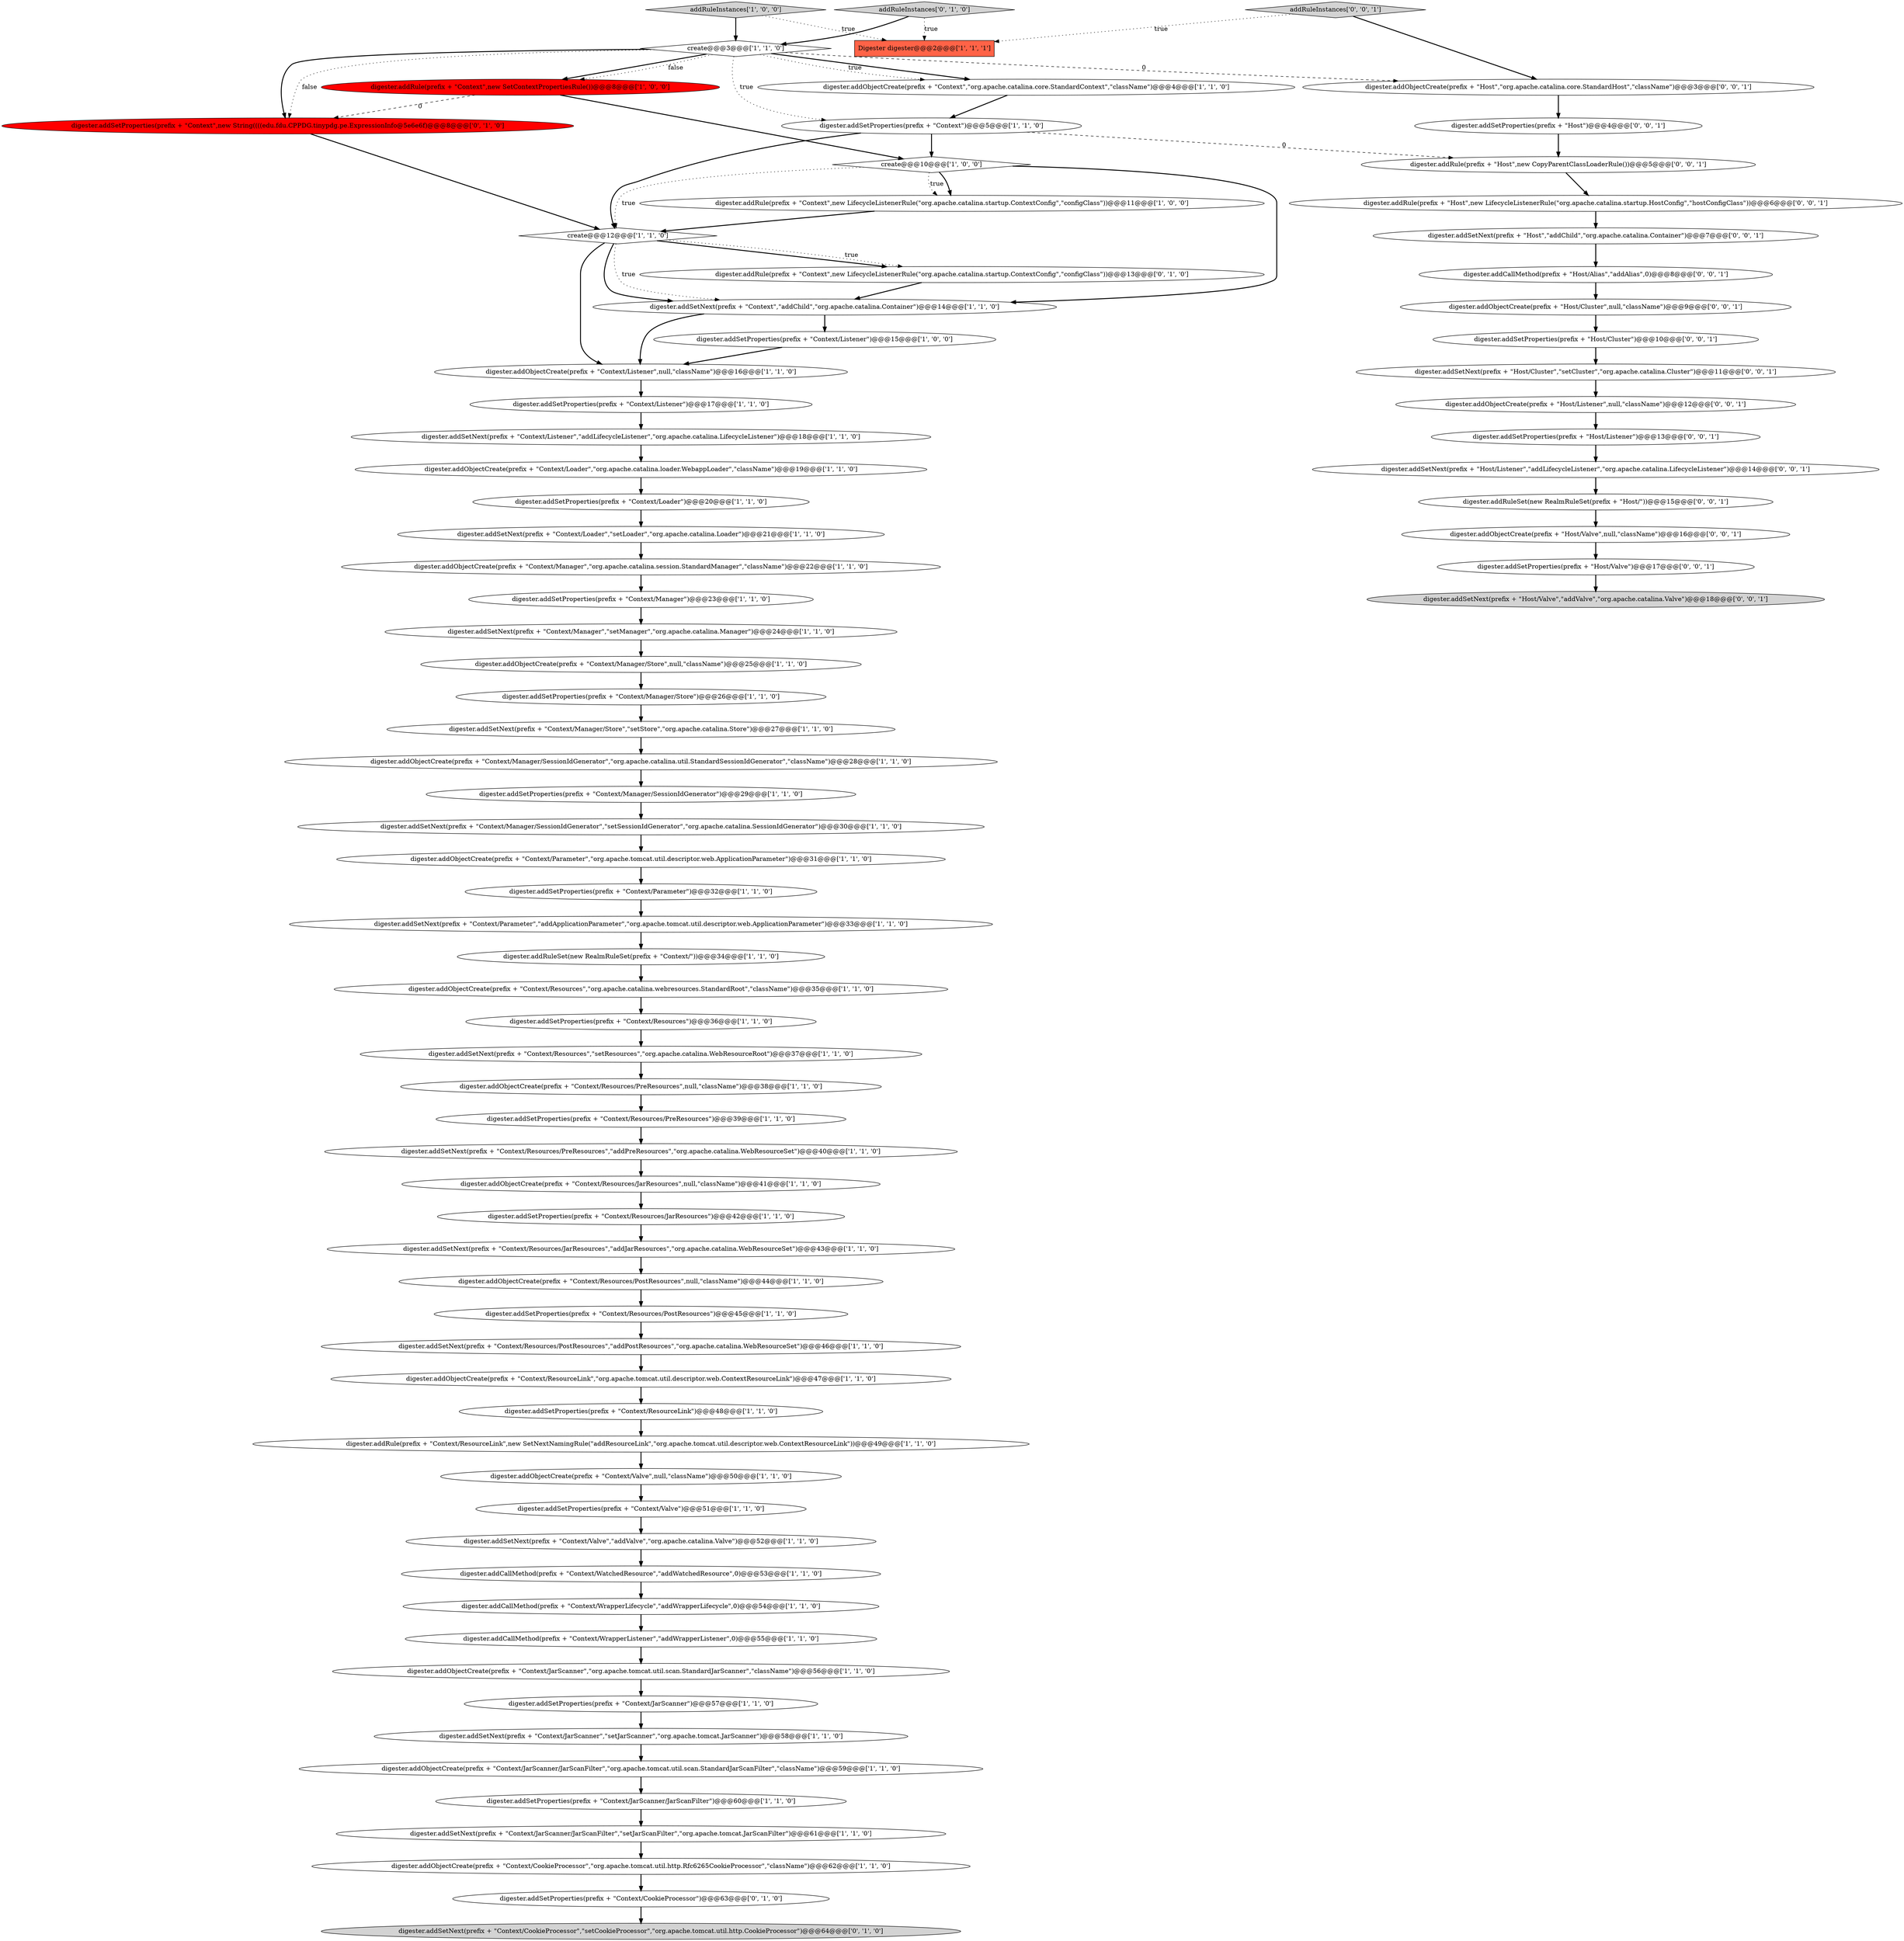 digraph {
27 [style = filled, label = "digester.addObjectCreate(prefix + \"Context/Manager/Store\",null,\"className\")@@@25@@@['1', '1', '0']", fillcolor = white, shape = ellipse image = "AAA0AAABBB1BBB"];
77 [style = filled, label = "digester.addSetProperties(prefix + \"Host/Cluster\")@@@10@@@['0', '0', '1']", fillcolor = white, shape = ellipse image = "AAA0AAABBB3BBB"];
60 [style = filled, label = "addRuleInstances['0', '1', '0']", fillcolor = lightgray, shape = diamond image = "AAA0AAABBB2BBB"];
17 [style = filled, label = "digester.addSetNext(prefix + \"Context/Loader\",\"setLoader\",\"org.apache.catalina.Loader\")@@@21@@@['1', '1', '0']", fillcolor = white, shape = ellipse image = "AAA0AAABBB1BBB"];
47 [style = filled, label = "Digester digester@@@2@@@['1', '1', '1']", fillcolor = tomato, shape = box image = "AAA0AAABBB1BBB"];
3 [style = filled, label = "digester.addCallMethod(prefix + \"Context/WrapperLifecycle\",\"addWrapperLifecycle\",0)@@@54@@@['1', '1', '0']", fillcolor = white, shape = ellipse image = "AAA0AAABBB1BBB"];
32 [style = filled, label = "create@@@12@@@['1', '1', '0']", fillcolor = white, shape = diamond image = "AAA0AAABBB1BBB"];
59 [style = filled, label = "digester.addSetProperties(prefix + \"Context/CookieProcessor\")@@@63@@@['0', '1', '0']", fillcolor = white, shape = ellipse image = "AAA0AAABBB2BBB"];
61 [style = filled, label = "digester.addRule(prefix + \"Context\",new LifecycleListenerRule(\"org.apache.catalina.startup.ContextConfig\",\"configClass\"))@@@13@@@['0', '1', '0']", fillcolor = white, shape = ellipse image = "AAA0AAABBB2BBB"];
74 [style = filled, label = "digester.addSetNext(prefix + \"Host\",\"addChild\",\"org.apache.catalina.Container\")@@@7@@@['0', '0', '1']", fillcolor = white, shape = ellipse image = "AAA0AAABBB3BBB"];
12 [style = filled, label = "digester.addObjectCreate(prefix + \"Context/JarScanner\",\"org.apache.tomcat.util.scan.StandardJarScanner\",\"className\")@@@56@@@['1', '1', '0']", fillcolor = white, shape = ellipse image = "AAA0AAABBB1BBB"];
39 [style = filled, label = "digester.addSetProperties(prefix + \"Context/Manager/Store\")@@@26@@@['1', '1', '0']", fillcolor = white, shape = ellipse image = "AAA0AAABBB1BBB"];
40 [style = filled, label = "digester.addCallMethod(prefix + \"Context/WrapperListener\",\"addWrapperListener\",0)@@@55@@@['1', '1', '0']", fillcolor = white, shape = ellipse image = "AAA0AAABBB1BBB"];
55 [style = filled, label = "digester.addSetProperties(prefix + \"Context/Resources/PostResources\")@@@45@@@['1', '1', '0']", fillcolor = white, shape = ellipse image = "AAA0AAABBB1BBB"];
57 [style = filled, label = "digester.addRule(prefix + \"Context\",new SetContextPropertiesRule())@@@8@@@['1', '0', '0']", fillcolor = red, shape = ellipse image = "AAA1AAABBB1BBB"];
11 [style = filled, label = "digester.addSetProperties(prefix + \"Context/Parameter\")@@@32@@@['1', '1', '0']", fillcolor = white, shape = ellipse image = "AAA0AAABBB1BBB"];
31 [style = filled, label = "digester.addSetProperties(prefix + \"Context/JarScanner\")@@@57@@@['1', '1', '0']", fillcolor = white, shape = ellipse image = "AAA0AAABBB1BBB"];
7 [style = filled, label = "digester.addObjectCreate(prefix + \"Context/Resources/JarResources\",null,\"className\")@@@41@@@['1', '1', '0']", fillcolor = white, shape = ellipse image = "AAA0AAABBB1BBB"];
29 [style = filled, label = "digester.addObjectCreate(prefix + \"Context/Loader\",\"org.apache.catalina.loader.WebappLoader\",\"className\")@@@19@@@['1', '1', '0']", fillcolor = white, shape = ellipse image = "AAA0AAABBB1BBB"];
6 [style = filled, label = "digester.addSetNext(prefix + \"Context/Listener\",\"addLifecycleListener\",\"org.apache.catalina.LifecycleListener\")@@@18@@@['1', '1', '0']", fillcolor = white, shape = ellipse image = "AAA0AAABBB1BBB"];
33 [style = filled, label = "digester.addSetNext(prefix + \"Context\",\"addChild\",\"org.apache.catalina.Container\")@@@14@@@['1', '1', '0']", fillcolor = white, shape = ellipse image = "AAA0AAABBB1BBB"];
20 [style = filled, label = "digester.addSetProperties(prefix + \"Context/Listener\")@@@17@@@['1', '1', '0']", fillcolor = white, shape = ellipse image = "AAA0AAABBB1BBB"];
78 [style = filled, label = "digester.addSetProperties(prefix + \"Host/Listener\")@@@13@@@['0', '0', '1']", fillcolor = white, shape = ellipse image = "AAA0AAABBB3BBB"];
48 [style = filled, label = "digester.addSetNext(prefix + \"Context/Manager/SessionIdGenerator\",\"setSessionIdGenerator\",\"org.apache.catalina.SessionIdGenerator\")@@@30@@@['1', '1', '0']", fillcolor = white, shape = ellipse image = "AAA0AAABBB1BBB"];
46 [style = filled, label = "digester.addSetNext(prefix + \"Context/Resources/PreResources\",\"addPreResources\",\"org.apache.catalina.WebResourceSet\")@@@40@@@['1', '1', '0']", fillcolor = white, shape = ellipse image = "AAA0AAABBB1BBB"];
28 [style = filled, label = "digester.addSetProperties(prefix + \"Context/Resources/JarResources\")@@@42@@@['1', '1', '0']", fillcolor = white, shape = ellipse image = "AAA0AAABBB1BBB"];
44 [style = filled, label = "digester.addSetProperties(prefix + \"Context/Listener\")@@@15@@@['1', '0', '0']", fillcolor = white, shape = ellipse image = "AAA0AAABBB1BBB"];
16 [style = filled, label = "digester.addSetNext(prefix + \"Context/Resources/PostResources\",\"addPostResources\",\"org.apache.catalina.WebResourceSet\")@@@46@@@['1', '1', '0']", fillcolor = white, shape = ellipse image = "AAA0AAABBB1BBB"];
43 [style = filled, label = "digester.addSetNext(prefix + \"Context/Parameter\",\"addApplicationParameter\",\"org.apache.tomcat.util.descriptor.web.ApplicationParameter\")@@@33@@@['1', '1', '0']", fillcolor = white, shape = ellipse image = "AAA0AAABBB1BBB"];
49 [style = filled, label = "digester.addSetNext(prefix + \"Context/JarScanner/JarScanFilter\",\"setJarScanFilter\",\"org.apache.tomcat.JarScanFilter\")@@@61@@@['1', '1', '0']", fillcolor = white, shape = ellipse image = "AAA0AAABBB1BBB"];
52 [style = filled, label = "digester.addSetNext(prefix + \"Context/JarScanner\",\"setJarScanner\",\"org.apache.tomcat.JarScanner\")@@@58@@@['1', '1', '0']", fillcolor = white, shape = ellipse image = "AAA0AAABBB1BBB"];
62 [style = filled, label = "digester.addSetProperties(prefix + \"Context\",new String((((edu.fdu.CPPDG.tinypdg.pe.ExpressionInfo@5e6e6f)@@@8@@@['0', '1', '0']", fillcolor = red, shape = ellipse image = "AAA1AAABBB2BBB"];
30 [style = filled, label = "digester.addSetProperties(prefix + \"Context/Resources\")@@@36@@@['1', '1', '0']", fillcolor = white, shape = ellipse image = "AAA0AAABBB1BBB"];
68 [style = filled, label = "digester.addRule(prefix + \"Host\",new CopyParentClassLoaderRule())@@@5@@@['0', '0', '1']", fillcolor = white, shape = ellipse image = "AAA0AAABBB3BBB"];
69 [style = filled, label = "digester.addObjectCreate(prefix + \"Host/Valve\",null,\"className\")@@@16@@@['0', '0', '1']", fillcolor = white, shape = ellipse image = "AAA0AAABBB3BBB"];
75 [style = filled, label = "digester.addObjectCreate(prefix + \"Host/Cluster\",null,\"className\")@@@9@@@['0', '0', '1']", fillcolor = white, shape = ellipse image = "AAA0AAABBB3BBB"];
2 [style = filled, label = "digester.addSetProperties(prefix + \"Context/Resources/PreResources\")@@@39@@@['1', '1', '0']", fillcolor = white, shape = ellipse image = "AAA0AAABBB1BBB"];
54 [style = filled, label = "create@@@10@@@['1', '0', '0']", fillcolor = white, shape = diamond image = "AAA0AAABBB1BBB"];
42 [style = filled, label = "digester.addSetNext(prefix + \"Context/Resources/JarResources\",\"addJarResources\",\"org.apache.catalina.WebResourceSet\")@@@43@@@['1', '1', '0']", fillcolor = white, shape = ellipse image = "AAA0AAABBB1BBB"];
19 [style = filled, label = "digester.addRule(prefix + \"Context\",new LifecycleListenerRule(\"org.apache.catalina.startup.ContextConfig\",\"configClass\"))@@@11@@@['1', '0', '0']", fillcolor = white, shape = ellipse image = "AAA0AAABBB1BBB"];
25 [style = filled, label = "digester.addSetNext(prefix + \"Context/Valve\",\"addValve\",\"org.apache.catalina.Valve\")@@@52@@@['1', '1', '0']", fillcolor = white, shape = ellipse image = "AAA0AAABBB1BBB"];
76 [style = filled, label = "digester.addObjectCreate(prefix + \"Host/Listener\",null,\"className\")@@@12@@@['0', '0', '1']", fillcolor = white, shape = ellipse image = "AAA0AAABBB3BBB"];
37 [style = filled, label = "digester.addSetProperties(prefix + \"Context\")@@@5@@@['1', '1', '0']", fillcolor = white, shape = ellipse image = "AAA0AAABBB1BBB"];
21 [style = filled, label = "digester.addSetProperties(prefix + \"Context/Manager\")@@@23@@@['1', '1', '0']", fillcolor = white, shape = ellipse image = "AAA0AAABBB1BBB"];
10 [style = filled, label = "digester.addObjectCreate(prefix + \"Context/Manager/SessionIdGenerator\",\"org.apache.catalina.util.StandardSessionIdGenerator\",\"className\")@@@28@@@['1', '1', '0']", fillcolor = white, shape = ellipse image = "AAA0AAABBB1BBB"];
67 [style = filled, label = "digester.addSetNext(prefix + \"Host/Valve\",\"addValve\",\"org.apache.catalina.Valve\")@@@18@@@['0', '0', '1']", fillcolor = lightgray, shape = ellipse image = "AAA0AAABBB3BBB"];
24 [style = filled, label = "digester.addObjectCreate(prefix + \"Context/Valve\",null,\"className\")@@@50@@@['1', '1', '0']", fillcolor = white, shape = ellipse image = "AAA0AAABBB1BBB"];
5 [style = filled, label = "digester.addSetProperties(prefix + \"Context/Manager/SessionIdGenerator\")@@@29@@@['1', '1', '0']", fillcolor = white, shape = ellipse image = "AAA0AAABBB1BBB"];
18 [style = filled, label = "digester.addObjectCreate(prefix + \"Context/ResourceLink\",\"org.apache.tomcat.util.descriptor.web.ContextResourceLink\")@@@47@@@['1', '1', '0']", fillcolor = white, shape = ellipse image = "AAA0AAABBB1BBB"];
14 [style = filled, label = "digester.addObjectCreate(prefix + \"Context/Resources/PostResources\",null,\"className\")@@@44@@@['1', '1', '0']", fillcolor = white, shape = ellipse image = "AAA0AAABBB1BBB"];
36 [style = filled, label = "digester.addRuleSet(new RealmRuleSet(prefix + \"Context/\"))@@@34@@@['1', '1', '0']", fillcolor = white, shape = ellipse image = "AAA0AAABBB1BBB"];
4 [style = filled, label = "digester.addRule(prefix + \"Context/ResourceLink\",new SetNextNamingRule(\"addResourceLink\",\"org.apache.tomcat.util.descriptor.web.ContextResourceLink\"))@@@49@@@['1', '1', '0']", fillcolor = white, shape = ellipse image = "AAA0AAABBB1BBB"];
41 [style = filled, label = "digester.addSetNext(prefix + \"Context/Resources\",\"setResources\",\"org.apache.catalina.WebResourceRoot\")@@@37@@@['1', '1', '0']", fillcolor = white, shape = ellipse image = "AAA0AAABBB1BBB"];
51 [style = filled, label = "digester.addSetProperties(prefix + \"Context/Valve\")@@@51@@@['1', '1', '0']", fillcolor = white, shape = ellipse image = "AAA0AAABBB1BBB"];
53 [style = filled, label = "digester.addSetProperties(prefix + \"Context/JarScanner/JarScanFilter\")@@@60@@@['1', '1', '0']", fillcolor = white, shape = ellipse image = "AAA0AAABBB1BBB"];
70 [style = filled, label = "digester.addSetNext(prefix + \"Host/Cluster\",\"setCluster\",\"org.apache.catalina.Cluster\")@@@11@@@['0', '0', '1']", fillcolor = white, shape = ellipse image = "AAA0AAABBB3BBB"];
0 [style = filled, label = "digester.addObjectCreate(prefix + \"Context/Resources/PreResources\",null,\"className\")@@@38@@@['1', '1', '0']", fillcolor = white, shape = ellipse image = "AAA0AAABBB1BBB"];
45 [style = filled, label = "digester.addSetProperties(prefix + \"Context/ResourceLink\")@@@48@@@['1', '1', '0']", fillcolor = white, shape = ellipse image = "AAA0AAABBB1BBB"];
63 [style = filled, label = "digester.addSetProperties(prefix + \"Host\")@@@4@@@['0', '0', '1']", fillcolor = white, shape = ellipse image = "AAA0AAABBB3BBB"];
64 [style = filled, label = "addRuleInstances['0', '0', '1']", fillcolor = lightgray, shape = diamond image = "AAA0AAABBB3BBB"];
73 [style = filled, label = "digester.addObjectCreate(prefix + \"Host\",\"org.apache.catalina.core.StandardHost\",\"className\")@@@3@@@['0', '0', '1']", fillcolor = white, shape = ellipse image = "AAA0AAABBB3BBB"];
34 [style = filled, label = "digester.addObjectCreate(prefix + \"Context/Resources\",\"org.apache.catalina.webresources.StandardRoot\",\"className\")@@@35@@@['1', '1', '0']", fillcolor = white, shape = ellipse image = "AAA0AAABBB1BBB"];
8 [style = filled, label = "create@@@3@@@['1', '1', '0']", fillcolor = white, shape = diamond image = "AAA0AAABBB1BBB"];
26 [style = filled, label = "digester.addSetNext(prefix + \"Context/Manager\",\"setManager\",\"org.apache.catalina.Manager\")@@@24@@@['1', '1', '0']", fillcolor = white, shape = ellipse image = "AAA0AAABBB1BBB"];
15 [style = filled, label = "digester.addObjectCreate(prefix + \"Context\",\"org.apache.catalina.core.StandardContext\",\"className\")@@@4@@@['1', '1', '0']", fillcolor = white, shape = ellipse image = "AAA0AAABBB1BBB"];
72 [style = filled, label = "digester.addRuleSet(new RealmRuleSet(prefix + \"Host/\"))@@@15@@@['0', '0', '1']", fillcolor = white, shape = ellipse image = "AAA0AAABBB3BBB"];
50 [style = filled, label = "digester.addObjectCreate(prefix + \"Context/Listener\",null,\"className\")@@@16@@@['1', '1', '0']", fillcolor = white, shape = ellipse image = "AAA0AAABBB1BBB"];
71 [style = filled, label = "digester.addSetNext(prefix + \"Host/Listener\",\"addLifecycleListener\",\"org.apache.catalina.LifecycleListener\")@@@14@@@['0', '0', '1']", fillcolor = white, shape = ellipse image = "AAA0AAABBB3BBB"];
9 [style = filled, label = "digester.addObjectCreate(prefix + \"Context/Manager\",\"org.apache.catalina.session.StandardManager\",\"className\")@@@22@@@['1', '1', '0']", fillcolor = white, shape = ellipse image = "AAA0AAABBB1BBB"];
56 [style = filled, label = "digester.addObjectCreate(prefix + \"Context/CookieProcessor\",\"org.apache.tomcat.util.http.Rfc6265CookieProcessor\",\"className\")@@@62@@@['1', '1', '0']", fillcolor = white, shape = ellipse image = "AAA0AAABBB1BBB"];
35 [style = filled, label = "addRuleInstances['1', '0', '0']", fillcolor = lightgray, shape = diamond image = "AAA0AAABBB1BBB"];
38 [style = filled, label = "digester.addObjectCreate(prefix + \"Context/Parameter\",\"org.apache.tomcat.util.descriptor.web.ApplicationParameter\")@@@31@@@['1', '1', '0']", fillcolor = white, shape = ellipse image = "AAA0AAABBB1BBB"];
58 [style = filled, label = "digester.addSetNext(prefix + \"Context/CookieProcessor\",\"setCookieProcessor\",\"org.apache.tomcat.util.http.CookieProcessor\")@@@64@@@['0', '1', '0']", fillcolor = lightgray, shape = ellipse image = "AAA0AAABBB2BBB"];
66 [style = filled, label = "digester.addRule(prefix + \"Host\",new LifecycleListenerRule(\"org.apache.catalina.startup.HostConfig\",\"hostConfigClass\"))@@@6@@@['0', '0', '1']", fillcolor = white, shape = ellipse image = "AAA0AAABBB3BBB"];
1 [style = filled, label = "digester.addCallMethod(prefix + \"Context/WatchedResource\",\"addWatchedResource\",0)@@@53@@@['1', '1', '0']", fillcolor = white, shape = ellipse image = "AAA0AAABBB1BBB"];
22 [style = filled, label = "digester.addObjectCreate(prefix + \"Context/JarScanner/JarScanFilter\",\"org.apache.tomcat.util.scan.StandardJarScanFilter\",\"className\")@@@59@@@['1', '1', '0']", fillcolor = white, shape = ellipse image = "AAA0AAABBB1BBB"];
65 [style = filled, label = "digester.addCallMethod(prefix + \"Host/Alias\",\"addAlias\",0)@@@8@@@['0', '0', '1']", fillcolor = white, shape = ellipse image = "AAA0AAABBB3BBB"];
79 [style = filled, label = "digester.addSetProperties(prefix + \"Host/Valve\")@@@17@@@['0', '0', '1']", fillcolor = white, shape = ellipse image = "AAA0AAABBB3BBB"];
23 [style = filled, label = "digester.addSetProperties(prefix + \"Context/Loader\")@@@20@@@['1', '1', '0']", fillcolor = white, shape = ellipse image = "AAA0AAABBB1BBB"];
13 [style = filled, label = "digester.addSetNext(prefix + \"Context/Manager/Store\",\"setStore\",\"org.apache.catalina.Store\")@@@27@@@['1', '1', '0']", fillcolor = white, shape = ellipse image = "AAA0AAABBB1BBB"];
41->0 [style = bold, label=""];
8->73 [style = dashed, label="0"];
25->1 [style = bold, label=""];
74->65 [style = bold, label=""];
17->9 [style = bold, label=""];
68->66 [style = bold, label=""];
59->58 [style = bold, label=""];
64->73 [style = bold, label=""];
54->19 [style = bold, label=""];
18->45 [style = bold, label=""];
77->70 [style = bold, label=""];
8->37 [style = dotted, label="true"];
6->29 [style = bold, label=""];
21->26 [style = bold, label=""];
35->47 [style = dotted, label="true"];
46->7 [style = bold, label=""];
54->33 [style = bold, label=""];
9->21 [style = bold, label=""];
35->8 [style = bold, label=""];
37->32 [style = bold, label=""];
78->71 [style = bold, label=""];
49->56 [style = bold, label=""];
23->17 [style = bold, label=""];
75->77 [style = bold, label=""];
28->42 [style = bold, label=""];
33->44 [style = bold, label=""];
8->57 [style = bold, label=""];
57->54 [style = bold, label=""];
32->61 [style = bold, label=""];
57->62 [style = dashed, label="0"];
30->41 [style = bold, label=""];
54->19 [style = dotted, label="true"];
38->11 [style = bold, label=""];
65->75 [style = bold, label=""];
44->50 [style = bold, label=""];
11->43 [style = bold, label=""];
29->23 [style = bold, label=""];
33->50 [style = bold, label=""];
8->62 [style = bold, label=""];
26->27 [style = bold, label=""];
60->47 [style = dotted, label="true"];
51->25 [style = bold, label=""];
12->31 [style = bold, label=""];
32->50 [style = bold, label=""];
13->10 [style = bold, label=""];
24->51 [style = bold, label=""];
73->63 [style = bold, label=""];
16->18 [style = bold, label=""];
4->24 [style = bold, label=""];
8->15 [style = bold, label=""];
72->69 [style = bold, label=""];
39->13 [style = bold, label=""];
31->52 [style = bold, label=""];
62->32 [style = bold, label=""];
43->36 [style = bold, label=""];
69->79 [style = bold, label=""];
1->3 [style = bold, label=""];
8->15 [style = dotted, label="true"];
32->61 [style = dotted, label="true"];
60->8 [style = bold, label=""];
70->76 [style = bold, label=""];
52->22 [style = bold, label=""];
32->33 [style = bold, label=""];
32->33 [style = dotted, label="true"];
42->14 [style = bold, label=""];
71->72 [style = bold, label=""];
40->12 [style = bold, label=""];
27->39 [style = bold, label=""];
19->32 [style = bold, label=""];
10->5 [style = bold, label=""];
7->28 [style = bold, label=""];
79->67 [style = bold, label=""];
55->16 [style = bold, label=""];
64->47 [style = dotted, label="true"];
15->37 [style = bold, label=""];
54->32 [style = dotted, label="true"];
8->62 [style = dotted, label="false"];
56->59 [style = bold, label=""];
76->78 [style = bold, label=""];
36->34 [style = bold, label=""];
8->57 [style = dotted, label="false"];
2->46 [style = bold, label=""];
37->68 [style = dashed, label="0"];
3->40 [style = bold, label=""];
0->2 [style = bold, label=""];
66->74 [style = bold, label=""];
50->20 [style = bold, label=""];
20->6 [style = bold, label=""];
34->30 [style = bold, label=""];
37->54 [style = bold, label=""];
45->4 [style = bold, label=""];
53->49 [style = bold, label=""];
22->53 [style = bold, label=""];
48->38 [style = bold, label=""];
63->68 [style = bold, label=""];
5->48 [style = bold, label=""];
14->55 [style = bold, label=""];
61->33 [style = bold, label=""];
}
